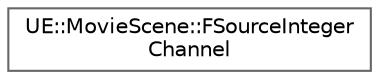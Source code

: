 digraph "Graphical Class Hierarchy"
{
 // INTERACTIVE_SVG=YES
 // LATEX_PDF_SIZE
  bgcolor="transparent";
  edge [fontname=Helvetica,fontsize=10,labelfontname=Helvetica,labelfontsize=10];
  node [fontname=Helvetica,fontsize=10,shape=box,height=0.2,width=0.4];
  rankdir="LR";
  Node0 [id="Node000000",label="UE::MovieScene::FSourceInteger\lChannel",height=0.2,width=0.4,color="grey40", fillcolor="white", style="filled",URL="$d6/dd7/structUE_1_1MovieScene_1_1FSourceIntegerChannel.html",tooltip="The component data for evaluating an integer channel."];
}
